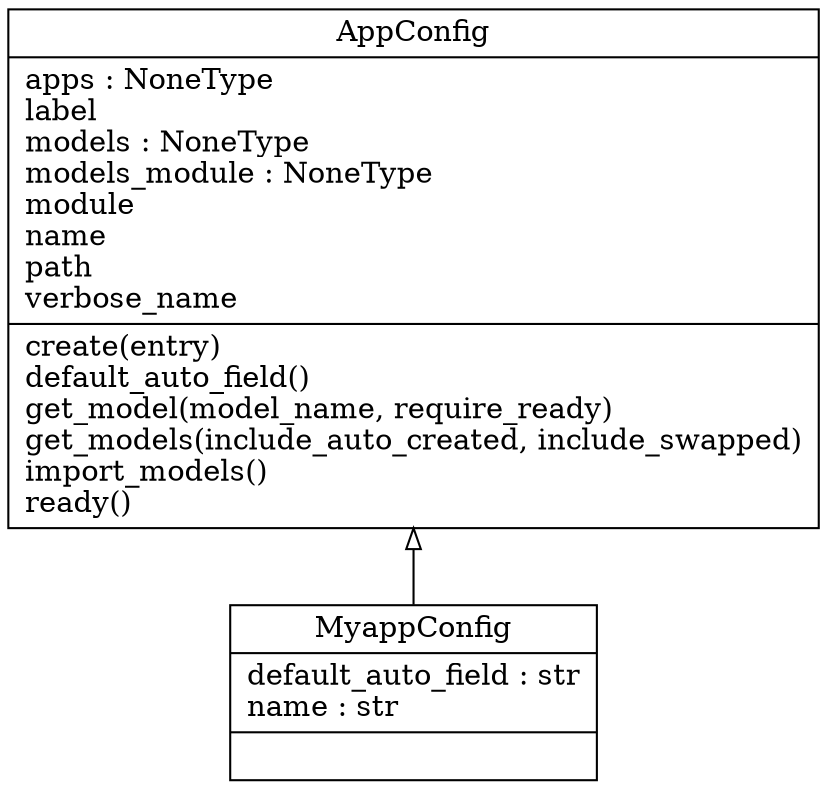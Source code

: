 digraph "classes" {
rankdir=BT
charset="utf-8"
"django.apps.config.AppConfig" [color="black", fontcolor="black", label="{AppConfig|apps : NoneType\llabel\lmodels : NoneType\lmodels_module : NoneType\lmodule\lname\lpath\lverbose_name\l|create(entry)\ldefault_auto_field()\lget_model(model_name, require_ready)\lget_models(include_auto_created, include_swapped)\limport_models()\lready()\l}", shape="record", style="solid"];
"backend.myapp.apps.MyappConfig" [color="black", fontcolor="black", label="{MyappConfig|default_auto_field : str\lname : str\l|}", shape="record", style="solid"];
"backend.myapp.apps.MyappConfig" -> "django.apps.config.AppConfig" [arrowhead="empty", arrowtail="none"];
}
